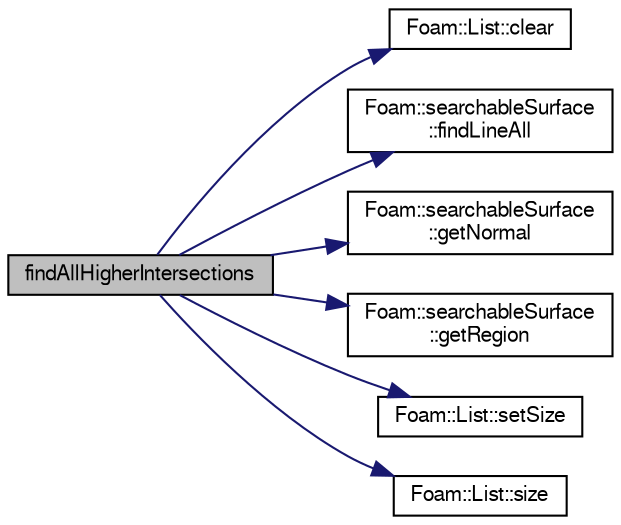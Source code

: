 digraph "findAllHigherIntersections"
{
  bgcolor="transparent";
  edge [fontname="FreeSans",fontsize="10",labelfontname="FreeSans",labelfontsize="10"];
  node [fontname="FreeSans",fontsize="10",shape=record];
  rankdir="LR";
  Node653 [label="findAllHigherIntersections",height=0.2,width=0.4,color="black", fillcolor="grey75", style="filled", fontcolor="black"];
  Node653 -> Node654 [color="midnightblue",fontsize="10",style="solid",fontname="FreeSans"];
  Node654 [label="Foam::List::clear",height=0.2,width=0.4,color="black",URL="$a25694.html#ac8bb3912a3ce86b15842e79d0b421204",tooltip="Clear the list, i.e. set size to zero. "];
  Node653 -> Node655 [color="midnightblue",fontsize="10",style="solid",fontname="FreeSans"];
  Node655 [label="Foam::searchableSurface\l::findLineAll",height=0.2,width=0.4,color="black",URL="$a25234.html#a0cc85cd8e606063ee2418d352ddf0042",tooltip="Get all intersections in order from start to end. "];
  Node653 -> Node656 [color="midnightblue",fontsize="10",style="solid",fontname="FreeSans"];
  Node656 [label="Foam::searchableSurface\l::getNormal",height=0.2,width=0.4,color="black",URL="$a25234.html#ac6cdeb0f4f73439c447d061b78e71e46",tooltip="From a set of points and indices get the normal. "];
  Node653 -> Node657 [color="midnightblue",fontsize="10",style="solid",fontname="FreeSans"];
  Node657 [label="Foam::searchableSurface\l::getRegion",height=0.2,width=0.4,color="black",URL="$a25234.html#a08a437fdcf019de7941dbee87d35a56e",tooltip="From a set of points and indices get the region. "];
  Node653 -> Node658 [color="midnightblue",fontsize="10",style="solid",fontname="FreeSans"];
  Node658 [label="Foam::List::setSize",height=0.2,width=0.4,color="black",URL="$a25694.html#aedb985ffeaf1bdbfeccc2a8730405703",tooltip="Reset size of List. "];
  Node653 -> Node659 [color="midnightblue",fontsize="10",style="solid",fontname="FreeSans"];
  Node659 [label="Foam::List::size",height=0.2,width=0.4,color="black",URL="$a25694.html#a8a5f6fa29bd4b500caf186f60245b384",tooltip="Override size to be inconsistent with allocated storage. "];
}
